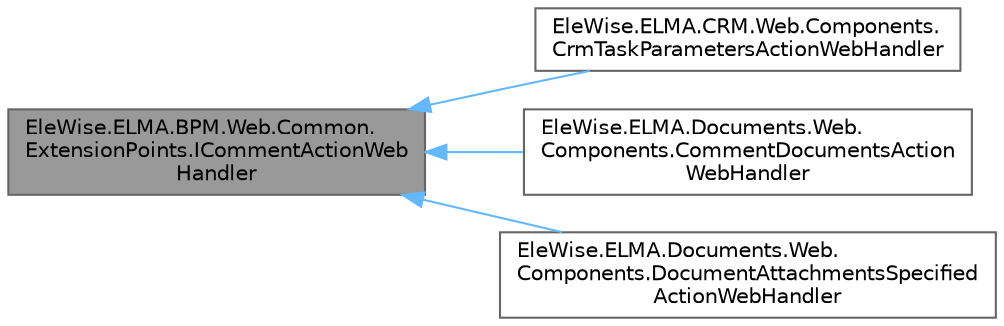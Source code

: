 digraph "EleWise.ELMA.BPM.Web.Common.ExtensionPoints.ICommentActionWebHandler"
{
 // LATEX_PDF_SIZE
  bgcolor="transparent";
  edge [fontname=Helvetica,fontsize=10,labelfontname=Helvetica,labelfontsize=10];
  node [fontname=Helvetica,fontsize=10,shape=box,height=0.2,width=0.4];
  rankdir="LR";
  Node1 [id="Node000001",label="EleWise.ELMA.BPM.Web.Common.\lExtensionPoints.ICommentActionWeb\lHandler",height=0.2,width=0.4,color="gray40", fillcolor="grey60", style="filled", fontcolor="black",tooltip="Обработчик действий в Web, в которых используется добавление комментариев к объекту"];
  Node1 -> Node2 [id="edge1_Node000001_Node000002",dir="back",color="steelblue1",style="solid",tooltip=" "];
  Node2 [id="Node000002",label="EleWise.ELMA.CRM.Web.Components.\lCrmTaskParametersActionWebHandler",height=0.2,width=0.4,color="gray40", fillcolor="white", style="filled",URL="$class_ele_wise_1_1_e_l_m_a_1_1_c_r_m_1_1_web_1_1_components_1_1_crm_task_parameters_action_web_handler.html",tooltip=" "];
  Node1 -> Node3 [id="edge2_Node000001_Node000003",dir="back",color="steelblue1",style="solid",tooltip=" "];
  Node3 [id="Node000003",label="EleWise.ELMA.Documents.Web.\lComponents.CommentDocumentsAction\lWebHandler",height=0.2,width=0.4,color="gray40", fillcolor="white", style="filled",URL="$class_ele_wise_1_1_e_l_m_a_1_1_documents_1_1_web_1_1_components_1_1_comment_documents_action_web_handler.html",tooltip="Обработчик действий, в которых используется добавление комментариев к объекту. Добавляет вложенные до..."];
  Node1 -> Node4 [id="edge3_Node000001_Node000004",dir="back",color="steelblue1",style="solid",tooltip=" "];
  Node4 [id="Node000004",label="EleWise.ELMA.Documents.Web.\lComponents.DocumentAttachmentsSpecified\lActionWebHandler",height=0.2,width=0.4,color="gray40", fillcolor="white", style="filled",tooltip=" "];
}
